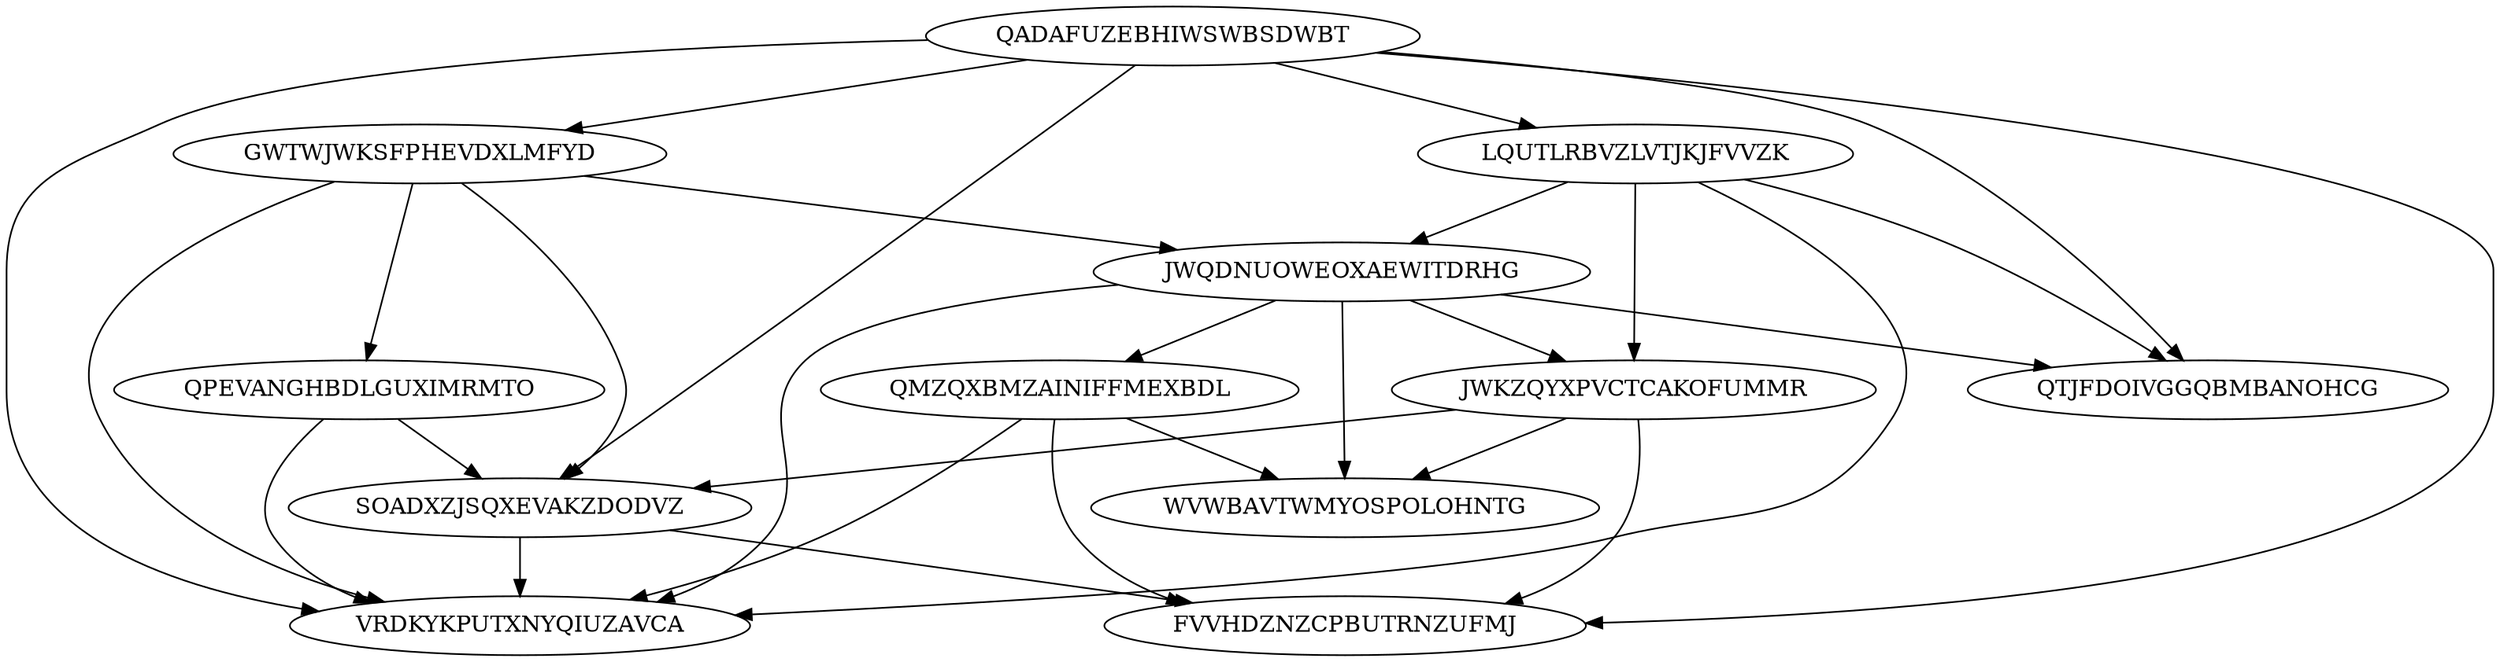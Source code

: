 digraph "N12M29" {
	QADAFUZEBHIWSWBSDWBT			[Weight=18, Start=0, Processor=1];
	GWTWJWKSFPHEVDXLMFYD			[Weight=17, Start=18, Processor=1];
	LQUTLRBVZLVTJKJFVVZK			[Weight=15, Start=34, Processor=2];
	JWQDNUOWEOXAEWITDRHG			[Weight=14, Start=49, Processor=2];
	JWKZQYXPVCTCAKOFUMMR			[Weight=17, Start=63, Processor=2];
	QMZQXBMZAINIFFMEXBDL			[Weight=18, Start=77, Processor=3];
	WVWBAVTWMYOSPOLOHNTG			[Weight=19, Start=99, Processor=3];
	QTJFDOIVGGQBMBANOHCG			[Weight=11, Start=78, Processor=4];
	QPEVANGHBDLGUXIMRMTO			[Weight=16, Start=35, Processor=1];
	SOADXZJSQXEVAKZDODVZ			[Weight=16, Start=80, Processor=2];
	VRDKYKPUTXNYQIUZAVCA			[Weight=17, Start=106, Processor=2];
	FVVHDZNZCPBUTRNZUFMJ			[Weight=12, Start=114, Processor=4];
	GWTWJWKSFPHEVDXLMFYD -> QPEVANGHBDLGUXIMRMTO		[Weight=14];
	QMZQXBMZAINIFFMEXBDL -> VRDKYKPUTXNYQIUZAVCA		[Weight=11];
	QADAFUZEBHIWSWBSDWBT -> VRDKYKPUTXNYQIUZAVCA		[Weight=10];
	QADAFUZEBHIWSWBSDWBT -> QTJFDOIVGGQBMBANOHCG		[Weight=17];
	QADAFUZEBHIWSWBSDWBT -> SOADXZJSQXEVAKZDODVZ		[Weight=12];
	GWTWJWKSFPHEVDXLMFYD -> VRDKYKPUTXNYQIUZAVCA		[Weight=16];
	QADAFUZEBHIWSWBSDWBT -> LQUTLRBVZLVTJKJFVVZK		[Weight=16];
	QPEVANGHBDLGUXIMRMTO -> VRDKYKPUTXNYQIUZAVCA		[Weight=20];
	JWKZQYXPVCTCAKOFUMMR -> WVWBAVTWMYOSPOLOHNTG		[Weight=19];
	SOADXZJSQXEVAKZDODVZ -> VRDKYKPUTXNYQIUZAVCA		[Weight=17];
	LQUTLRBVZLVTJKJFVVZK -> QTJFDOIVGGQBMBANOHCG		[Weight=10];
	LQUTLRBVZLVTJKJFVVZK -> JWKZQYXPVCTCAKOFUMMR		[Weight=15];
	JWQDNUOWEOXAEWITDRHG -> QMZQXBMZAINIFFMEXBDL		[Weight=14];
	QPEVANGHBDLGUXIMRMTO -> SOADXZJSQXEVAKZDODVZ		[Weight=16];
	LQUTLRBVZLVTJKJFVVZK -> JWQDNUOWEOXAEWITDRHG		[Weight=10];
	JWQDNUOWEOXAEWITDRHG -> QTJFDOIVGGQBMBANOHCG		[Weight=15];
	JWQDNUOWEOXAEWITDRHG -> JWKZQYXPVCTCAKOFUMMR		[Weight=11];
	QMZQXBMZAINIFFMEXBDL -> FVVHDZNZCPBUTRNZUFMJ		[Weight=17];
	JWQDNUOWEOXAEWITDRHG -> WVWBAVTWMYOSPOLOHNTG		[Weight=18];
	LQUTLRBVZLVTJKJFVVZK -> VRDKYKPUTXNYQIUZAVCA		[Weight=10];
	JWKZQYXPVCTCAKOFUMMR -> SOADXZJSQXEVAKZDODVZ		[Weight=19];
	JWKZQYXPVCTCAKOFUMMR -> FVVHDZNZCPBUTRNZUFMJ		[Weight=18];
	QADAFUZEBHIWSWBSDWBT -> FVVHDZNZCPBUTRNZUFMJ		[Weight=12];
	GWTWJWKSFPHEVDXLMFYD -> JWQDNUOWEOXAEWITDRHG		[Weight=10];
	QMZQXBMZAINIFFMEXBDL -> WVWBAVTWMYOSPOLOHNTG		[Weight=19];
	SOADXZJSQXEVAKZDODVZ -> FVVHDZNZCPBUTRNZUFMJ		[Weight=18];
	GWTWJWKSFPHEVDXLMFYD -> SOADXZJSQXEVAKZDODVZ		[Weight=19];
	QADAFUZEBHIWSWBSDWBT -> GWTWJWKSFPHEVDXLMFYD		[Weight=17];
	JWQDNUOWEOXAEWITDRHG -> VRDKYKPUTXNYQIUZAVCA		[Weight=14];
}

